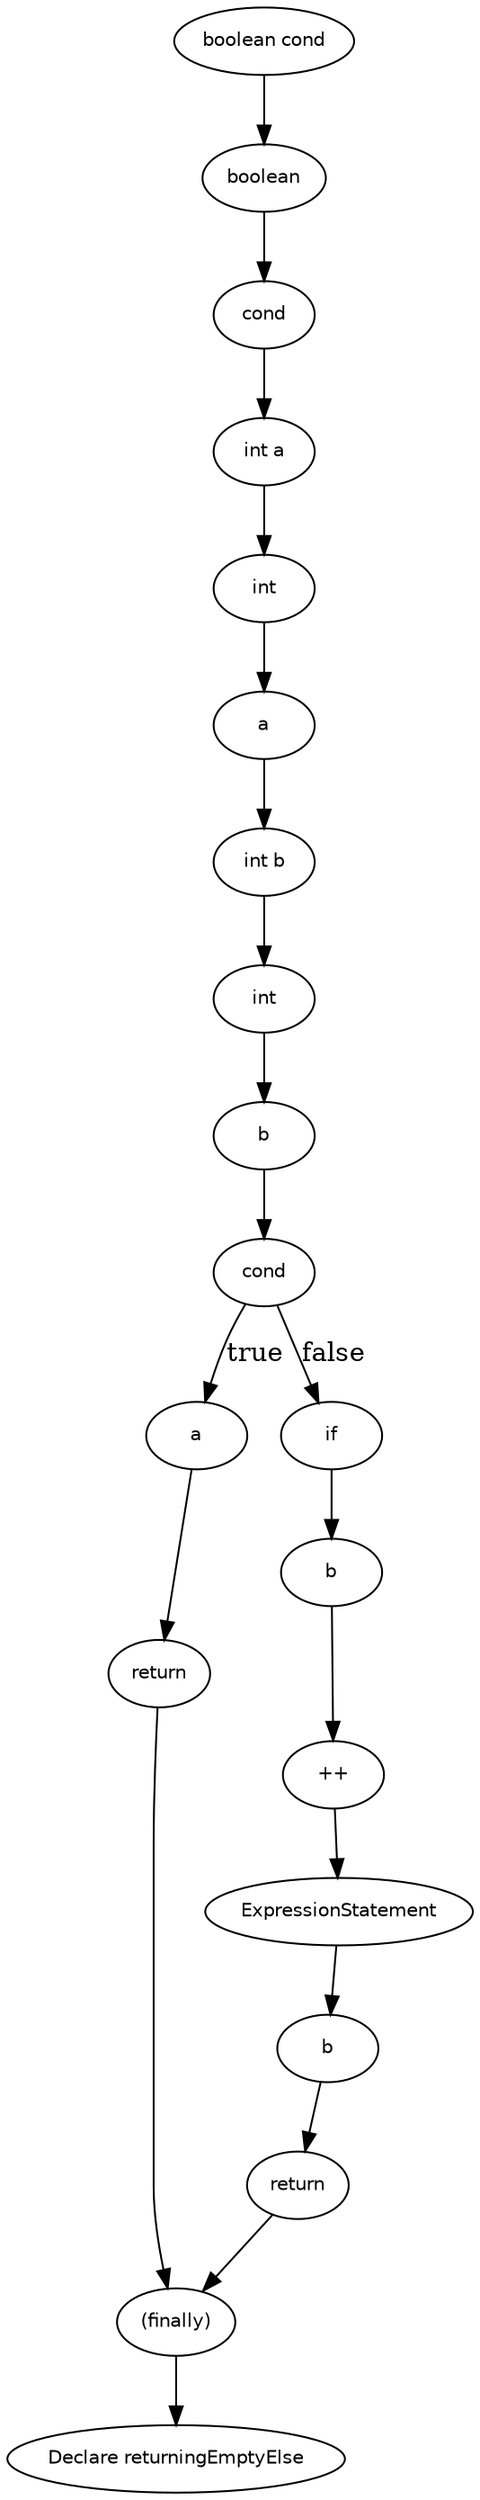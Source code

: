 digraph returningEmptyElse {
  19 [
    label = b,
    fontname = Helvetica,
    fontsize = 10
  ];
  18 [
    label = return,
    fontname = Helvetica,
    fontsize = 10
  ];
  17 [
    label = b,
    fontname = Helvetica,
    fontsize = 10
  ];
  16 [
    label = "++",
    fontname = Helvetica,
    fontsize = 10
  ];
  15 [
    label = ExpressionStatement,
    fontname = Helvetica,
    fontsize = 10
  ];
  14 [
    label = a,
    fontname = Helvetica,
    fontsize = 10
  ];
  13 [
    label = return,
    fontname = Helvetica,
    fontsize = 10
  ];
  12 [
    label = cond,
    fontname = Helvetica,
    fontsize = 10
  ];
  11 [
    label = if,
    fontname = Helvetica,
    fontsize = 10
  ];
  10 [
    label = b,
    fontname = Helvetica,
    fontsize = 10
  ];
  9 [
    label = int,
    fontname = Helvetica,
    fontsize = 10
  ];
  8 [
    label = "int b",
    fontname = Helvetica,
    fontsize = 10
  ];
  7 [
    label = a,
    fontname = Helvetica,
    fontsize = 10
  ];
  6 [
    label = int,
    fontname = Helvetica,
    fontsize = 10
  ];
  5 [
    label = "int a",
    fontname = Helvetica,
    fontsize = 10
  ];
  4 [
    label = cond,
    fontname = Helvetica,
    fontsize = 10
  ];
  3 [
    label = boolean,
    fontname = Helvetica,
    fontsize = 10
  ];
  2 [
    label = "boolean cond",
    fontname = Helvetica,
    fontsize = 10
  ];
  1 [
    label = "(finally)",
    fontname = Helvetica,
    fontsize = 10
  ];
  0 [
    label = "Declare returningEmptyElse",
    fontname = Helvetica,
    fontsize = 10
  ];
  1 -> 0 [
    label = ""
  ];
  12 -> 11 [
    label = false
  ];
  17 -> 16 [
    label = ""
  ];
  2 -> 3 [
    label = ""
  ];
  10 -> 12 [
    label = ""
  ];
  11 -> 17 [
    label = ""
  ];
  18 -> 1 [
    label = ""
  ];
  19 -> 18 [
    label = ""
  ];
  6 -> 7 [
    label = ""
  ];
  15 -> 19 [
    label = ""
  ];
  5 -> 6 [
    label = ""
  ];
  4 -> 5 [
    label = ""
  ];
  16 -> 15 [
    label = ""
  ];
  3 -> 4 [
    label = ""
  ];
  13 -> 1 [
    label = ""
  ];
  14 -> 13 [
    label = ""
  ];
  9 -> 10 [
    label = ""
  ];
  12 -> 14 [
    label = true
  ];
  8 -> 9 [
    label = ""
  ];
  7 -> 8 [
    label = ""
  ];
}
